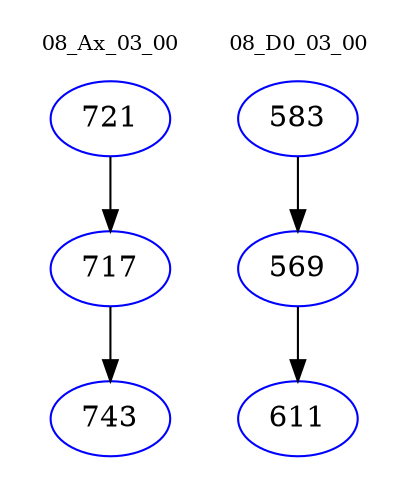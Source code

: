 digraph{
subgraph cluster_0 {
color = white
label = "08_Ax_03_00";
fontsize=10;
T0_721 [label="721", color="blue"]
T0_721 -> T0_717 [color="black"]
T0_717 [label="717", color="blue"]
T0_717 -> T0_743 [color="black"]
T0_743 [label="743", color="blue"]
}
subgraph cluster_1 {
color = white
label = "08_D0_03_00";
fontsize=10;
T1_583 [label="583", color="blue"]
T1_583 -> T1_569 [color="black"]
T1_569 [label="569", color="blue"]
T1_569 -> T1_611 [color="black"]
T1_611 [label="611", color="blue"]
}
}
